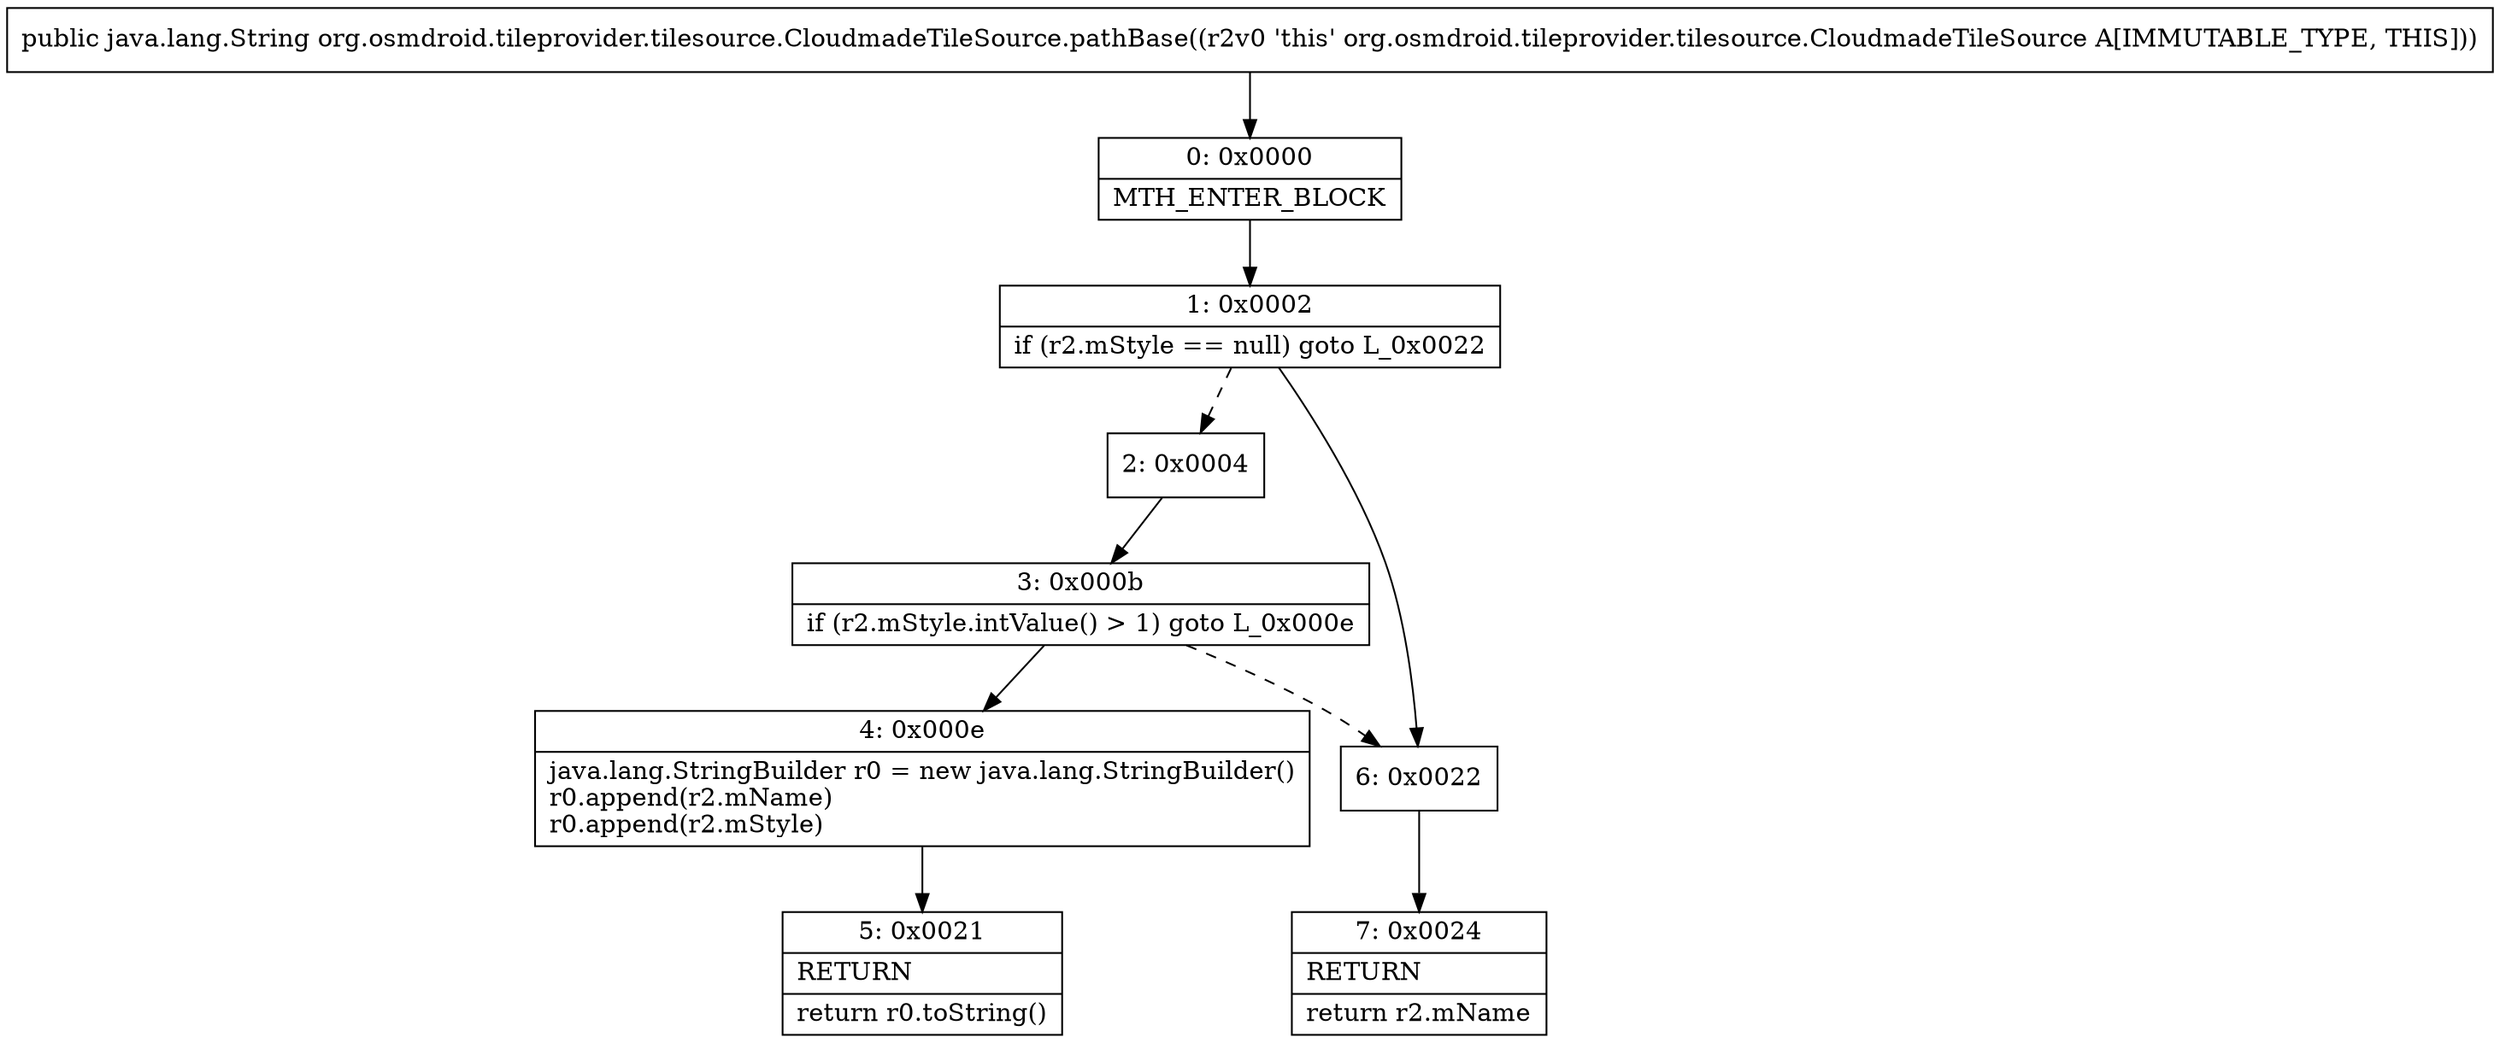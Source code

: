 digraph "CFG fororg.osmdroid.tileprovider.tilesource.CloudmadeTileSource.pathBase()Ljava\/lang\/String;" {
Node_0 [shape=record,label="{0\:\ 0x0000|MTH_ENTER_BLOCK\l}"];
Node_1 [shape=record,label="{1\:\ 0x0002|if (r2.mStyle == null) goto L_0x0022\l}"];
Node_2 [shape=record,label="{2\:\ 0x0004}"];
Node_3 [shape=record,label="{3\:\ 0x000b|if (r2.mStyle.intValue() \> 1) goto L_0x000e\l}"];
Node_4 [shape=record,label="{4\:\ 0x000e|java.lang.StringBuilder r0 = new java.lang.StringBuilder()\lr0.append(r2.mName)\lr0.append(r2.mStyle)\l}"];
Node_5 [shape=record,label="{5\:\ 0x0021|RETURN\l|return r0.toString()\l}"];
Node_6 [shape=record,label="{6\:\ 0x0022}"];
Node_7 [shape=record,label="{7\:\ 0x0024|RETURN\l|return r2.mName\l}"];
MethodNode[shape=record,label="{public java.lang.String org.osmdroid.tileprovider.tilesource.CloudmadeTileSource.pathBase((r2v0 'this' org.osmdroid.tileprovider.tilesource.CloudmadeTileSource A[IMMUTABLE_TYPE, THIS])) }"];
MethodNode -> Node_0;
Node_0 -> Node_1;
Node_1 -> Node_2[style=dashed];
Node_1 -> Node_6;
Node_2 -> Node_3;
Node_3 -> Node_4;
Node_3 -> Node_6[style=dashed];
Node_4 -> Node_5;
Node_6 -> Node_7;
}

